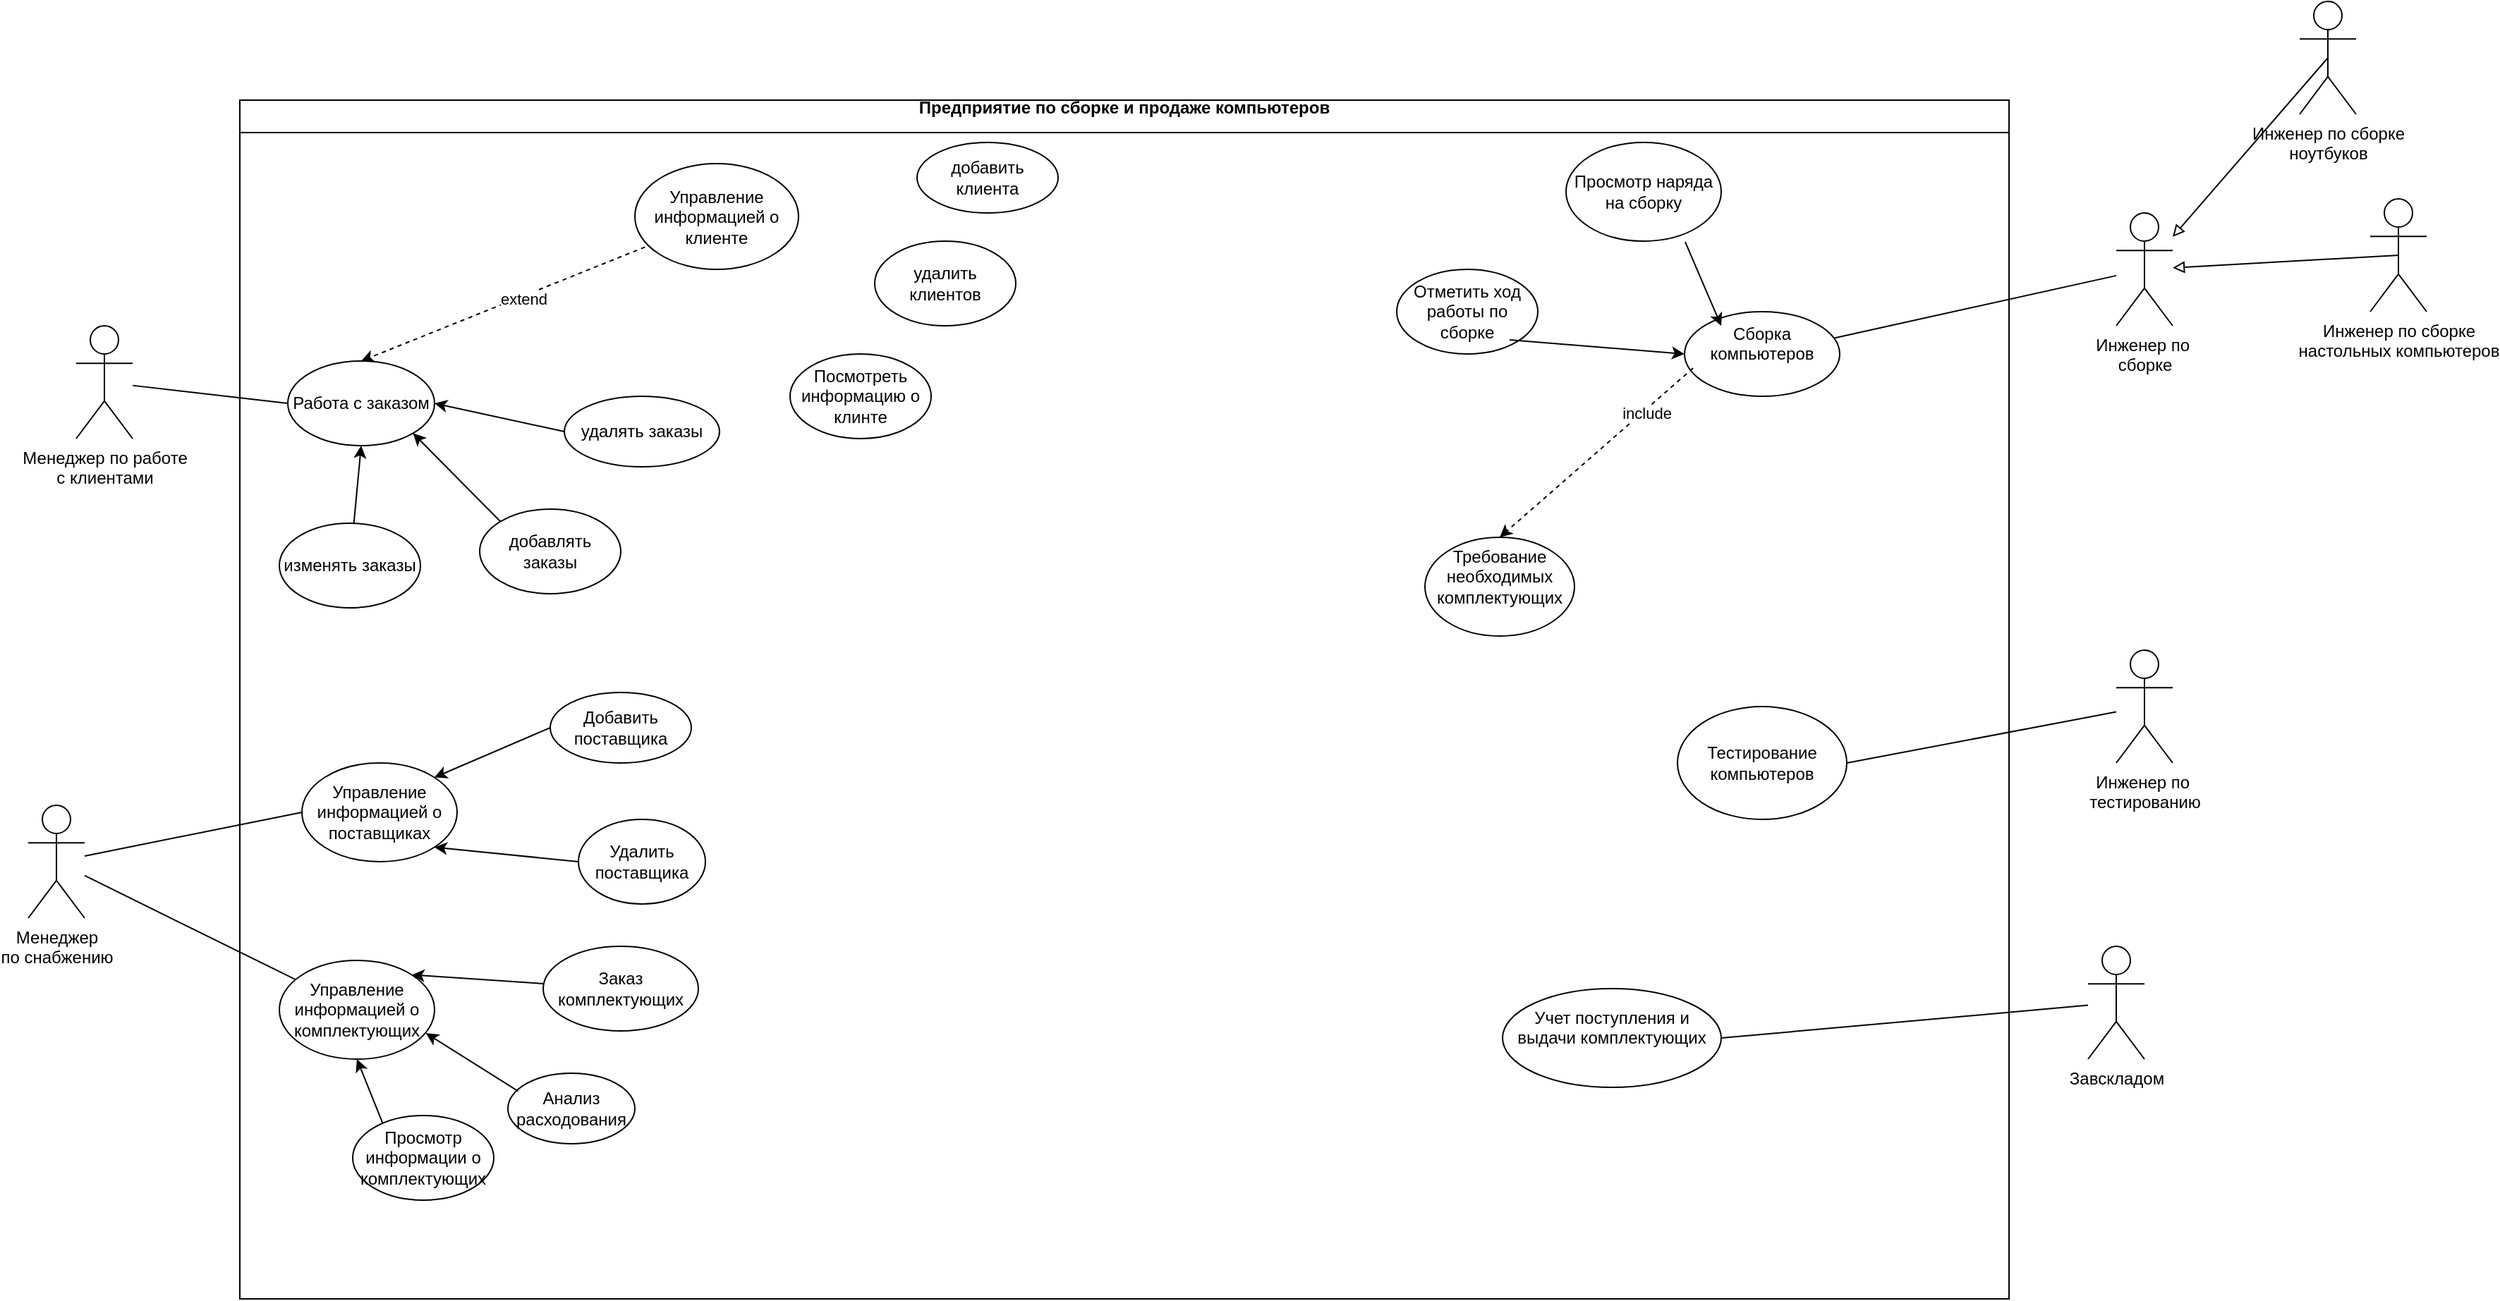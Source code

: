 <mxfile version="20.3.6" type="device"><diagram id="Xy3mgkhUu2UrSCvjaE4D" name="Страница 1"><mxGraphModel dx="1446" dy="2000" grid="1" gridSize="10" guides="1" tooltips="1" connect="1" arrows="1" fold="1" page="1" pageScale="1" pageWidth="827" pageHeight="1169" math="0" shadow="0"><root><mxCell id="0"/><mxCell id="1" parent="0"/><mxCell id="FoM0JvqMFie76RCQucXN-1" value="Менеджер по работе&lt;br&gt;с клиентами" style="shape=umlActor;verticalLabelPosition=bottom;verticalAlign=top;html=1;outlineConnect=0;" vertex="1" parent="1"><mxGeometry x="414" y="50" width="40" height="80" as="geometry"/></mxCell><mxCell id="FoM0JvqMFie76RCQucXN-3" value="Инженер по сборке&lt;br&gt;настольных компьютеров" style="shape=umlActor;verticalLabelPosition=bottom;verticalAlign=top;html=1;outlineConnect=0;" vertex="1" parent="1"><mxGeometry x="2040" y="-40" width="40" height="80" as="geometry"/></mxCell><mxCell id="FoM0JvqMFie76RCQucXN-4" value="Инженер по сборке&lt;br&gt;ноутбуков" style="shape=umlActor;verticalLabelPosition=bottom;verticalAlign=top;html=1;outlineConnect=0;" vertex="1" parent="1"><mxGeometry x="1990" y="-180" width="40" height="80" as="geometry"/></mxCell><mxCell id="FoM0JvqMFie76RCQucXN-5" value="Завскладом" style="shape=umlActor;verticalLabelPosition=bottom;verticalAlign=top;html=1;outlineConnect=0;" vertex="1" parent="1"><mxGeometry x="1840" y="490" width="40" height="80" as="geometry"/></mxCell><mxCell id="FoM0JvqMFie76RCQucXN-6" value="Инженер по&amp;nbsp;&lt;br&gt;тестированию" style="shape=umlActor;verticalLabelPosition=bottom;verticalAlign=top;html=1;outlineConnect=0;" vertex="1" parent="1"><mxGeometry x="1860" y="280" width="40" height="80" as="geometry"/></mxCell><mxCell id="FoM0JvqMFie76RCQucXN-8" value="" style="endArrow=none;html=1;rounded=0;entryX=0;entryY=0.5;entryDx=0;entryDy=0;" edge="1" parent="1" source="FoM0JvqMFie76RCQucXN-1" target="FoM0JvqMFie76RCQucXN-7"><mxGeometry width="50" height="50" relative="1" as="geometry"><mxPoint x="646" y="420" as="sourcePoint"/><mxPoint x="696" y="370" as="targetPoint"/></mxGeometry></mxCell><mxCell id="FoM0JvqMFie76RCQucXN-21" value="" style="endArrow=block;html=1;rounded=0;endFill=0;exitX=0.5;exitY=0.5;exitDx=0;exitDy=0;exitPerimeter=0;" edge="1" parent="1" source="FoM0JvqMFie76RCQucXN-4" target="FoM0JvqMFie76RCQucXN-23"><mxGeometry width="50" height="50" relative="1" as="geometry"><mxPoint x="1050" y="690" as="sourcePoint"/><mxPoint x="910" y="810" as="targetPoint"/></mxGeometry></mxCell><mxCell id="FoM0JvqMFie76RCQucXN-22" value="" style="endArrow=block;html=1;rounded=0;endFill=0;exitX=0.5;exitY=0.5;exitDx=0;exitDy=0;exitPerimeter=0;" edge="1" parent="1" source="FoM0JvqMFie76RCQucXN-3" target="FoM0JvqMFie76RCQucXN-23"><mxGeometry width="50" height="50" relative="1" as="geometry"><mxPoint x="1370" y="380" as="sourcePoint"/><mxPoint x="1540" y="460" as="targetPoint"/></mxGeometry></mxCell><mxCell id="FoM0JvqMFie76RCQucXN-23" value="Инженер по&amp;nbsp;&lt;br&gt;сборке" style="shape=umlActor;verticalLabelPosition=bottom;verticalAlign=top;html=1;outlineConnect=0;" vertex="1" parent="1"><mxGeometry x="1860" y="-30" width="40" height="80" as="geometry"/></mxCell><mxCell id="FoM0JvqMFie76RCQucXN-27" value="" style="endArrow=none;html=1;rounded=0;" edge="1" parent="1" source="FoM0JvqMFie76RCQucXN-23" target="FoM0JvqMFie76RCQucXN-24"><mxGeometry width="50" height="50" relative="1" as="geometry"><mxPoint x="1969" y="120" as="sourcePoint"/><mxPoint x="1729" y="460" as="targetPoint"/></mxGeometry></mxCell><mxCell id="FoM0JvqMFie76RCQucXN-34" value="" style="endArrow=none;html=1;rounded=0;entryX=1;entryY=0.5;entryDx=0;entryDy=0;" edge="1" parent="1" source="FoM0JvqMFie76RCQucXN-5" target="FoM0JvqMFie76RCQucXN-26"><mxGeometry width="50" height="50" relative="1" as="geometry"><mxPoint x="2360" y="100" as="sourcePoint"/><mxPoint x="2370" y="340" as="targetPoint"/></mxGeometry></mxCell><mxCell id="FoM0JvqMFie76RCQucXN-36" value="" style="endArrow=none;html=1;rounded=0;entryX=1;entryY=0.5;entryDx=0;entryDy=0;" edge="1" parent="1" source="FoM0JvqMFie76RCQucXN-6" target="FoM0JvqMFie76RCQucXN-35"><mxGeometry width="50" height="50" relative="1" as="geometry"><mxPoint x="2360" y="90" as="sourcePoint"/><mxPoint x="2410" y="40" as="targetPoint"/></mxGeometry></mxCell><mxCell id="FoM0JvqMFie76RCQucXN-47" value="&#10;Предприятие по сборке и продаже компьютеров&#10;&#10;" style="swimlane;" vertex="1" parent="1"><mxGeometry x="530" y="-110" width="1254" height="850" as="geometry"/></mxCell><mxCell id="FoM0JvqMFie76RCQucXN-12" value="Управление информацией о клиенте" style="ellipse;whiteSpace=wrap;html=1;" vertex="1" parent="FoM0JvqMFie76RCQucXN-47"><mxGeometry x="280" y="45" width="116" height="75" as="geometry"/></mxCell><mxCell id="FoM0JvqMFie76RCQucXN-7" value="Работа с заказом" style="ellipse;whiteSpace=wrap;html=1;" vertex="1" parent="FoM0JvqMFie76RCQucXN-47"><mxGeometry x="34" y="185" width="104" height="60" as="geometry"/></mxCell><mxCell id="FoM0JvqMFie76RCQucXN-14" value="" style="endArrow=classic;html=1;rounded=0;dashed=1;entryX=0.5;entryY=0;entryDx=0;entryDy=0;startArrow=none;exitX=0.062;exitY=0.789;exitDx=0;exitDy=0;exitPerimeter=0;" edge="1" parent="FoM0JvqMFie76RCQucXN-47" source="FoM0JvqMFie76RCQucXN-12" target="FoM0JvqMFie76RCQucXN-7"><mxGeometry width="50" height="50" relative="1" as="geometry"><mxPoint x="230" y="160" as="sourcePoint"/><mxPoint x="90" y="250" as="targetPoint"/><Array as="points"/></mxGeometry></mxCell><mxCell id="FoM0JvqMFie76RCQucXN-59" value="extend" style="edgeLabel;html=1;align=center;verticalAlign=middle;resizable=0;points=[];" vertex="1" connectable="0" parent="FoM0JvqMFie76RCQucXN-14"><mxGeometry x="-0.136" y="2" relative="1" as="geometry"><mxPoint as="offset"/></mxGeometry></mxCell><mxCell id="FoM0JvqMFie76RCQucXN-17" value="Управление информацией о комплектующих" style="ellipse;whiteSpace=wrap;html=1;" vertex="1" parent="FoM0JvqMFie76RCQucXN-47"><mxGeometry x="28" y="610" width="110" height="70" as="geometry"/></mxCell><mxCell id="FoM0JvqMFie76RCQucXN-18" value="Управление информацией о поставщиках" style="ellipse;whiteSpace=wrap;html=1;" vertex="1" parent="FoM0JvqMFie76RCQucXN-47"><mxGeometry x="44" y="470" width="110" height="70" as="geometry"/></mxCell><mxCell id="FoM0JvqMFie76RCQucXN-56" value="добавлять&lt;br&gt;заказы" style="ellipse;whiteSpace=wrap;html=1;" vertex="1" parent="FoM0JvqMFie76RCQucXN-47"><mxGeometry x="170" y="290" width="100" height="60" as="geometry"/></mxCell><mxCell id="FoM0JvqMFie76RCQucXN-61" value="изменять заказы" style="ellipse;whiteSpace=wrap;html=1;" vertex="1" parent="FoM0JvqMFie76RCQucXN-47"><mxGeometry x="28" y="300" width="100" height="60" as="geometry"/></mxCell><mxCell id="FoM0JvqMFie76RCQucXN-60" value="удалять заказы" style="ellipse;whiteSpace=wrap;html=1;" vertex="1" parent="FoM0JvqMFie76RCQucXN-47"><mxGeometry x="230" y="210" width="110" height="50" as="geometry"/></mxCell><mxCell id="FoM0JvqMFie76RCQucXN-69" value="добавить клиента" style="ellipse;whiteSpace=wrap;html=1;" vertex="1" parent="FoM0JvqMFie76RCQucXN-47"><mxGeometry x="480" y="30" width="100" height="50" as="geometry"/></mxCell><mxCell id="FoM0JvqMFie76RCQucXN-68" value="удалить клиентов" style="ellipse;whiteSpace=wrap;html=1;" vertex="1" parent="FoM0JvqMFie76RCQucXN-47"><mxGeometry x="450" y="100" width="100" height="60" as="geometry"/></mxCell><mxCell id="FoM0JvqMFie76RCQucXN-67" value="Посмотреть информацию о клинте" style="ellipse;whiteSpace=wrap;html=1;" vertex="1" parent="FoM0JvqMFie76RCQucXN-47"><mxGeometry x="390" y="180" width="100" height="60" as="geometry"/></mxCell><mxCell id="FoM0JvqMFie76RCQucXN-75" value="Добавить поставщика" style="ellipse;whiteSpace=wrap;html=1;" vertex="1" parent="FoM0JvqMFie76RCQucXN-47"><mxGeometry x="220" y="420" width="100" height="50" as="geometry"/></mxCell><mxCell id="FoM0JvqMFie76RCQucXN-74" value="Удалить поставщика" style="ellipse;whiteSpace=wrap;html=1;" vertex="1" parent="FoM0JvqMFie76RCQucXN-47"><mxGeometry x="240" y="510" width="90" height="60" as="geometry"/></mxCell><mxCell id="FoM0JvqMFie76RCQucXN-80" value="Просмотр информации о комплектующих" style="ellipse;whiteSpace=wrap;html=1;" vertex="1" parent="FoM0JvqMFie76RCQucXN-47"><mxGeometry x="80" y="720" width="100" height="60" as="geometry"/></mxCell><mxCell id="FoM0JvqMFie76RCQucXN-79" value="Анализ расходования" style="ellipse;whiteSpace=wrap;html=1;" vertex="1" parent="FoM0JvqMFie76RCQucXN-47"><mxGeometry x="190" y="690" width="90" height="50" as="geometry"/></mxCell><mxCell id="FoM0JvqMFie76RCQucXN-78" value="Заказ комплектующих" style="ellipse;whiteSpace=wrap;html=1;" vertex="1" parent="FoM0JvqMFie76RCQucXN-47"><mxGeometry x="215" y="600" width="110" height="60" as="geometry"/></mxCell><mxCell id="FoM0JvqMFie76RCQucXN-24" value="&#10;Сборка компьютеров&#10;&#10;" style="ellipse;whiteSpace=wrap;html=1;" vertex="1" parent="FoM0JvqMFie76RCQucXN-47"><mxGeometry x="1024" y="150" width="110" height="60" as="geometry"/></mxCell><mxCell id="FoM0JvqMFie76RCQucXN-25" value="&#10;Требование необходимых комплектующих &#10;&#10;" style="ellipse;whiteSpace=wrap;html=1;" vertex="1" parent="FoM0JvqMFie76RCQucXN-47"><mxGeometry x="840" y="310" width="106" height="70" as="geometry"/></mxCell><mxCell id="FoM0JvqMFie76RCQucXN-28" value="" style="endArrow=classic;html=1;rounded=0;dashed=1;entryX=0.5;entryY=0;entryDx=0;entryDy=0;exitX=0.055;exitY=0.667;exitDx=0;exitDy=0;startArrow=none;exitPerimeter=0;" edge="1" parent="FoM0JvqMFie76RCQucXN-47" source="FoM0JvqMFie76RCQucXN-24" target="FoM0JvqMFie76RCQucXN-25"><mxGeometry width="50" height="50" relative="1" as="geometry"><mxPoint x="940" y="245" as="sourcePoint"/><mxPoint x="1209" y="590" as="targetPoint"/></mxGeometry></mxCell><mxCell id="FoM0JvqMFie76RCQucXN-84" value="include" style="edgeLabel;html=1;align=center;verticalAlign=middle;resizable=0;points=[];" vertex="1" connectable="0" parent="FoM0JvqMFie76RCQucXN-28"><mxGeometry x="-0.497" y="2" relative="1" as="geometry"><mxPoint as="offset"/></mxGeometry></mxCell><mxCell id="FoM0JvqMFie76RCQucXN-85" value="Просмотр наряда на сборку" style="ellipse;whiteSpace=wrap;html=1;" vertex="1" parent="FoM0JvqMFie76RCQucXN-47"><mxGeometry x="940" y="30" width="110" height="70" as="geometry"/></mxCell><mxCell id="FoM0JvqMFie76RCQucXN-86" value="Отметить ход работы по сборке" style="ellipse;whiteSpace=wrap;html=1;" vertex="1" parent="FoM0JvqMFie76RCQucXN-47"><mxGeometry x="820" y="120" width="100" height="60" as="geometry"/></mxCell><mxCell id="FoM0JvqMFie76RCQucXN-35" value="Тестирование компьютеров" style="ellipse;whiteSpace=wrap;html=1;" vertex="1" parent="FoM0JvqMFie76RCQucXN-47"><mxGeometry x="1019" y="430" width="120" height="80" as="geometry"/></mxCell><mxCell id="FoM0JvqMFie76RCQucXN-26" value="&#10;Учет поступления и выдачи комплектующих &#10;&#10;" style="ellipse;whiteSpace=wrap;html=1;" vertex="1" parent="FoM0JvqMFie76RCQucXN-47"><mxGeometry x="895" y="630" width="155" height="70" as="geometry"/></mxCell><mxCell id="FoM0JvqMFie76RCQucXN-91" value="" style="endArrow=classic;html=1;rounded=0;entryX=1;entryY=0.5;entryDx=0;entryDy=0;exitX=0;exitY=0.5;exitDx=0;exitDy=0;" edge="1" parent="FoM0JvqMFie76RCQucXN-47" source="FoM0JvqMFie76RCQucXN-60" target="FoM0JvqMFie76RCQucXN-7"><mxGeometry width="50" height="50" relative="1" as="geometry"><mxPoint x="590" y="460" as="sourcePoint"/><mxPoint x="640" y="410" as="targetPoint"/></mxGeometry></mxCell><mxCell id="FoM0JvqMFie76RCQucXN-93" value="" style="endArrow=classic;html=1;rounded=0;entryX=1;entryY=1;entryDx=0;entryDy=0;exitX=0;exitY=0;exitDx=0;exitDy=0;" edge="1" parent="FoM0JvqMFie76RCQucXN-47" source="FoM0JvqMFie76RCQucXN-56" target="FoM0JvqMFie76RCQucXN-7"><mxGeometry width="50" height="50" relative="1" as="geometry"><mxPoint x="240" y="245" as="sourcePoint"/><mxPoint x="148.0" y="225" as="targetPoint"/></mxGeometry></mxCell><mxCell id="FoM0JvqMFie76RCQucXN-94" value="" style="endArrow=classic;html=1;rounded=0;entryX=0.5;entryY=1;entryDx=0;entryDy=0;" edge="1" parent="FoM0JvqMFie76RCQucXN-47" source="FoM0JvqMFie76RCQucXN-61" target="FoM0JvqMFie76RCQucXN-7"><mxGeometry width="50" height="50" relative="1" as="geometry"><mxPoint x="194.519" y="308.862" as="sourcePoint"/><mxPoint x="132.945" y="246.111" as="targetPoint"/></mxGeometry></mxCell><mxCell id="FoM0JvqMFie76RCQucXN-95" value="" style="endArrow=classic;html=1;rounded=0;entryX=1;entryY=0;entryDx=0;entryDy=0;exitX=0;exitY=0.5;exitDx=0;exitDy=0;" edge="1" parent="FoM0JvqMFie76RCQucXN-47" source="FoM0JvqMFie76RCQucXN-75" target="FoM0JvqMFie76RCQucXN-18"><mxGeometry width="50" height="50" relative="1" as="geometry"><mxPoint x="204.519" y="318.862" as="sourcePoint"/><mxPoint x="142.945" y="256.111" as="targetPoint"/></mxGeometry></mxCell><mxCell id="FoM0JvqMFie76RCQucXN-96" value="" style="endArrow=classic;html=1;rounded=0;entryX=1;entryY=1;entryDx=0;entryDy=0;exitX=0;exitY=0.5;exitDx=0;exitDy=0;" edge="1" parent="FoM0JvqMFie76RCQucXN-47" source="FoM0JvqMFie76RCQucXN-74" target="FoM0JvqMFie76RCQucXN-18"><mxGeometry width="50" height="50" relative="1" as="geometry"><mxPoint x="214.519" y="328.862" as="sourcePoint"/><mxPoint x="152.945" y="266.111" as="targetPoint"/></mxGeometry></mxCell><mxCell id="FoM0JvqMFie76RCQucXN-97" value="" style="endArrow=classic;html=1;rounded=0;entryX=1;entryY=0;entryDx=0;entryDy=0;" edge="1" parent="FoM0JvqMFie76RCQucXN-47" source="FoM0JvqMFie76RCQucXN-78" target="FoM0JvqMFie76RCQucXN-17"><mxGeometry width="50" height="50" relative="1" as="geometry"><mxPoint x="224.519" y="338.862" as="sourcePoint"/><mxPoint x="162.945" y="276.111" as="targetPoint"/></mxGeometry></mxCell><mxCell id="FoM0JvqMFie76RCQucXN-98" value="" style="endArrow=classic;html=1;rounded=0;entryX=0.944;entryY=0.737;entryDx=0;entryDy=0;exitX=0.08;exitY=0.253;exitDx=0;exitDy=0;entryPerimeter=0;exitPerimeter=0;" edge="1" parent="FoM0JvqMFie76RCQucXN-47" source="FoM0JvqMFie76RCQucXN-79" target="FoM0JvqMFie76RCQucXN-17"><mxGeometry width="50" height="50" relative="1" as="geometry"><mxPoint x="234.519" y="348.862" as="sourcePoint"/><mxPoint x="172.945" y="286.111" as="targetPoint"/></mxGeometry></mxCell><mxCell id="FoM0JvqMFie76RCQucXN-99" value="" style="endArrow=classic;html=1;rounded=0;entryX=0.5;entryY=1;entryDx=0;entryDy=0;exitX=0.214;exitY=0.096;exitDx=0;exitDy=0;exitPerimeter=0;" edge="1" parent="FoM0JvqMFie76RCQucXN-47" source="FoM0JvqMFie76RCQucXN-80" target="FoM0JvqMFie76RCQucXN-17"><mxGeometry width="50" height="50" relative="1" as="geometry"><mxPoint x="244.519" y="358.862" as="sourcePoint"/><mxPoint x="182.945" y="296.111" as="targetPoint"/></mxGeometry></mxCell><mxCell id="FoM0JvqMFie76RCQucXN-100" value="" style="endArrow=classic;html=1;rounded=0;entryX=0;entryY=0.5;entryDx=0;entryDy=0;" edge="1" parent="FoM0JvqMFie76RCQucXN-47" target="FoM0JvqMFie76RCQucXN-24"><mxGeometry width="50" height="50" relative="1" as="geometry"><mxPoint x="900" y="170" as="sourcePoint"/><mxPoint x="1000" y="180" as="targetPoint"/></mxGeometry></mxCell><mxCell id="FoM0JvqMFie76RCQucXN-101" value="" style="endArrow=classic;html=1;rounded=0;exitX=0.768;exitY=1.008;exitDx=0;exitDy=0;exitPerimeter=0;" edge="1" parent="FoM0JvqMFie76RCQucXN-47" source="FoM0JvqMFie76RCQucXN-85"><mxGeometry width="50" height="50" relative="1" as="geometry"><mxPoint x="264.519" y="378.862" as="sourcePoint"/><mxPoint x="1050" y="160" as="targetPoint"/></mxGeometry></mxCell><mxCell id="FoM0JvqMFie76RCQucXN-2" value="Менеджер&lt;br&gt;по снабжению" style="shape=umlActor;verticalLabelPosition=bottom;verticalAlign=top;html=1;outlineConnect=0;" vertex="1" parent="1"><mxGeometry x="380" y="390" width="40" height="80" as="geometry"/></mxCell><mxCell id="FoM0JvqMFie76RCQucXN-19" value="" style="endArrow=none;html=1;rounded=0;entryX=0;entryY=0.5;entryDx=0;entryDy=0;" edge="1" parent="1" source="FoM0JvqMFie76RCQucXN-2" target="FoM0JvqMFie76RCQucXN-18"><mxGeometry width="50" height="50" relative="1" as="geometry"><mxPoint x="470" y="710" as="sourcePoint"/><mxPoint x="520" y="660" as="targetPoint"/></mxGeometry></mxCell><mxCell id="FoM0JvqMFie76RCQucXN-20" value="" style="endArrow=none;html=1;rounded=0;" edge="1" parent="1" source="FoM0JvqMFie76RCQucXN-2" target="FoM0JvqMFie76RCQucXN-17"><mxGeometry width="50" height="50" relative="1" as="geometry"><mxPoint x="470" y="700" as="sourcePoint"/><mxPoint x="520" y="650" as="targetPoint"/></mxGeometry></mxCell></root></mxGraphModel></diagram></mxfile>